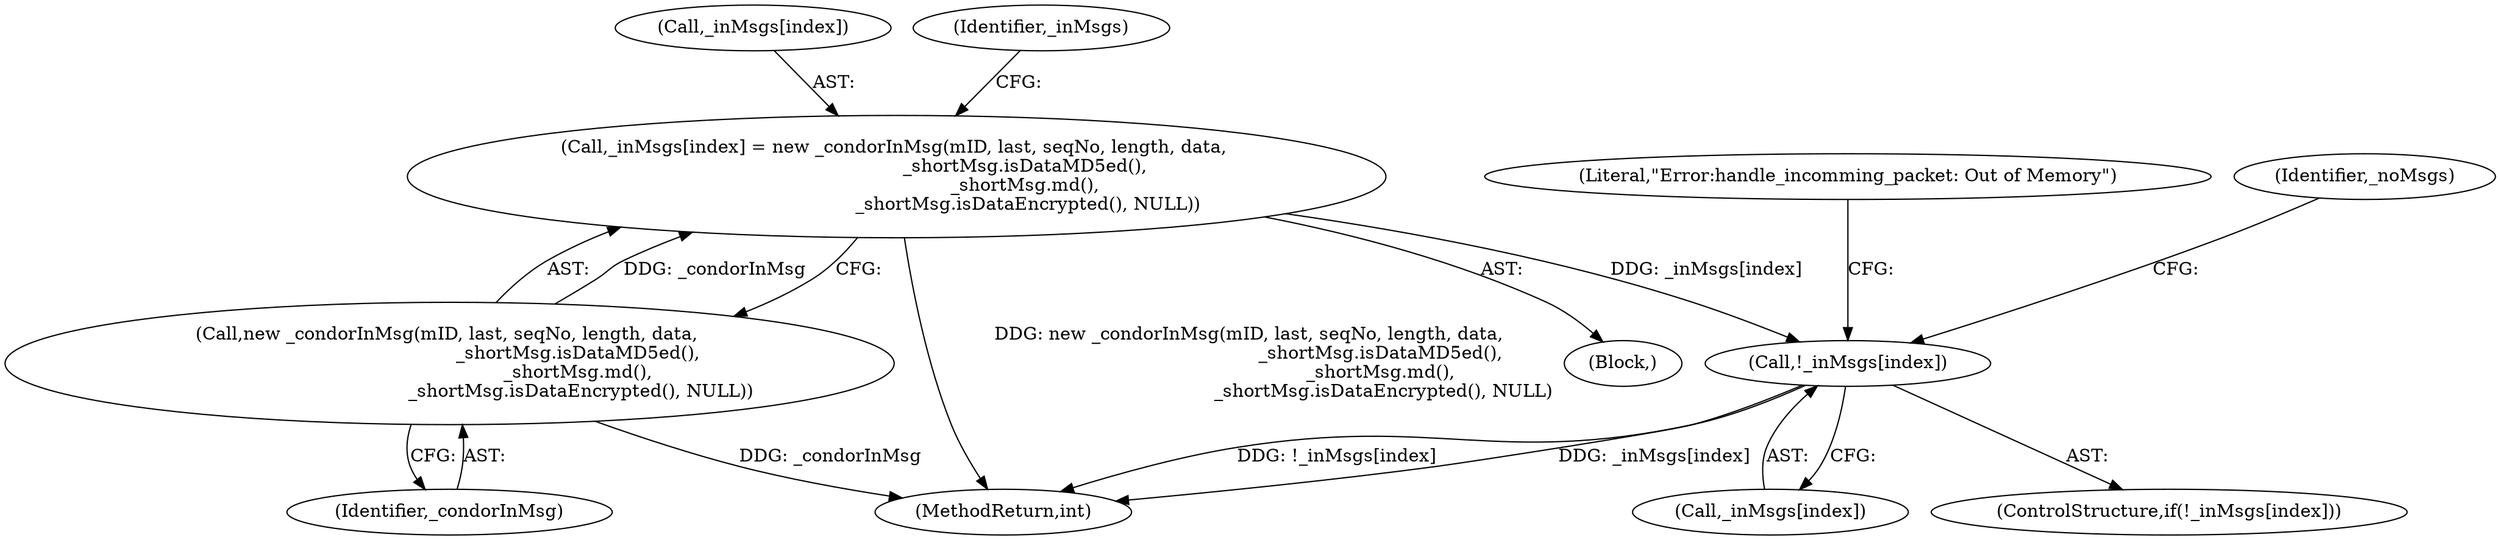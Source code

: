 digraph "0_htcondor_5e5571d1a431eb3c61977b6dd6ec90186ef79867_2@array" {
"1000480" [label="(Call,!_inMsgs[index])"];
"1000473" [label="(Call,_inMsgs[index] = new _condorInMsg(mID, last, seqNo, length, data, \n                                              _shortMsg.isDataMD5ed(), \n                                              _shortMsg.md(), \n                                              _shortMsg.isDataEncrypted(), NULL))"];
"1000477" [label="(Call,new _condorInMsg(mID, last, seqNo, length, data, \n                                              _shortMsg.isDataMD5ed(), \n                                              _shortMsg.md(), \n                                              _shortMsg.isDataEncrypted(), NULL))"];
"1000478" [label="(Identifier,_condorInMsg)"];
"1000477" [label="(Call,new _condorInMsg(mID, last, seqNo, length, data, \n                                              _shortMsg.isDataMD5ed(), \n                                              _shortMsg.md(), \n                                              _shortMsg.isDataEncrypted(), NULL))"];
"1000474" [label="(Call,_inMsgs[index])"];
"1000491" [label="(MethodReturn,int)"];
"1000472" [label="(Block,)"];
"1000486" [label="(Literal,\"Error:handle_incomming_packet: Out of Memory\")"];
"1000479" [label="(ControlStructure,if(!_inMsgs[index]))"];
"1000482" [label="(Identifier,_inMsgs)"];
"1000488" [label="(Identifier,_noMsgs)"];
"1000481" [label="(Call,_inMsgs[index])"];
"1000480" [label="(Call,!_inMsgs[index])"];
"1000473" [label="(Call,_inMsgs[index] = new _condorInMsg(mID, last, seqNo, length, data, \n                                              _shortMsg.isDataMD5ed(), \n                                              _shortMsg.md(), \n                                              _shortMsg.isDataEncrypted(), NULL))"];
"1000480" -> "1000479"  [label="AST: "];
"1000480" -> "1000481"  [label="CFG: "];
"1000481" -> "1000480"  [label="AST: "];
"1000486" -> "1000480"  [label="CFG: "];
"1000488" -> "1000480"  [label="CFG: "];
"1000480" -> "1000491"  [label="DDG: !_inMsgs[index]"];
"1000480" -> "1000491"  [label="DDG: _inMsgs[index]"];
"1000473" -> "1000480"  [label="DDG: _inMsgs[index]"];
"1000473" -> "1000472"  [label="AST: "];
"1000473" -> "1000477"  [label="CFG: "];
"1000474" -> "1000473"  [label="AST: "];
"1000477" -> "1000473"  [label="AST: "];
"1000482" -> "1000473"  [label="CFG: "];
"1000473" -> "1000491"  [label="DDG: new _condorInMsg(mID, last, seqNo, length, data, \n                                              _shortMsg.isDataMD5ed(), \n                                              _shortMsg.md(), \n                                              _shortMsg.isDataEncrypted(), NULL)"];
"1000477" -> "1000473"  [label="DDG: _condorInMsg"];
"1000477" -> "1000478"  [label="CFG: "];
"1000478" -> "1000477"  [label="AST: "];
"1000477" -> "1000491"  [label="DDG: _condorInMsg"];
}
